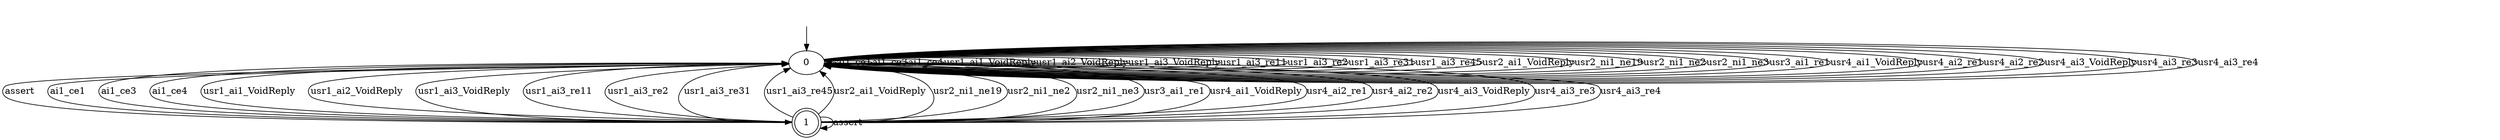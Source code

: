 digraph T3 {
0 [label="0"];
1 [label="1", shape=doublecircle];
0 -> 0  [label="ai1_ce1"];
0 -> 0  [label="ai1_ce3"];
0 -> 0  [label="ai1_ce4"];
0 -> 0  [label="usr1_ai1_VoidReply"];
0 -> 0  [label="usr1_ai2_VoidReply"];
0 -> 0  [label="usr1_ai3_VoidReply"];
0 -> 0  [label="usr1_ai3_re11"];
0 -> 0  [label="usr1_ai3_re2"];
0 -> 0  [label="usr1_ai3_re31"];
0 -> 0  [label="usr1_ai3_re45"];
0 -> 0  [label="usr2_ai1_VoidReply"];
0 -> 0  [label="usr2_ni1_ne19"];
0 -> 0  [label="usr2_ni1_ne2"];
0 -> 0  [label="usr2_ni1_ne3"];
0 -> 0  [label="usr3_ai1_re1"];
0 -> 0  [label="usr4_ai1_VoidReply"];
0 -> 0  [label="usr4_ai2_re1"];
0 -> 0  [label="usr4_ai2_re2"];
0 -> 0  [label="usr4_ai3_VoidReply"];
0 -> 0  [label="usr4_ai3_re3"];
0 -> 0  [label="usr4_ai3_re4"];
0 -> 1  [label="assert"];
1 -> 0  [label="ai1_ce1"];
1 -> 0  [label="ai1_ce3"];
1 -> 0  [label="ai1_ce4"];
1 -> 0  [label="usr1_ai1_VoidReply"];
1 -> 0  [label="usr1_ai2_VoidReply"];
1 -> 0  [label="usr1_ai3_VoidReply"];
1 -> 0  [label="usr1_ai3_re11"];
1 -> 0  [label="usr1_ai3_re2"];
1 -> 0  [label="usr1_ai3_re31"];
1 -> 0  [label="usr1_ai3_re45"];
1 -> 0  [label="usr2_ai1_VoidReply"];
1 -> 0  [label="usr2_ni1_ne19"];
1 -> 0  [label="usr2_ni1_ne2"];
1 -> 0  [label="usr2_ni1_ne3"];
1 -> 0  [label="usr3_ai1_re1"];
1 -> 0  [label="usr4_ai1_VoidReply"];
1 -> 0  [label="usr4_ai2_re1"];
1 -> 0  [label="usr4_ai2_re2"];
1 -> 0  [label="usr4_ai3_VoidReply"];
1 -> 0  [label="usr4_ai3_re3"];
1 -> 0  [label="usr4_ai3_re4"];
1 -> 1  [label="assert"];
__start0 [label="", shape=none];
__start0 -> 0  [label=""];
}
